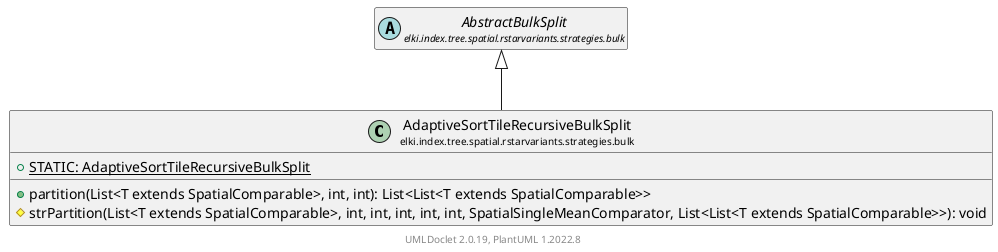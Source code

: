 @startuml
    remove .*\.(Instance|Par|Parameterizer|Factory)$
    set namespaceSeparator none
    hide empty fields
    hide empty methods

    class "<size:14>AdaptiveSortTileRecursiveBulkSplit\n<size:10>elki.index.tree.spatial.rstarvariants.strategies.bulk" as elki.index.tree.spatial.rstarvariants.strategies.bulk.AdaptiveSortTileRecursiveBulkSplit [[AdaptiveSortTileRecursiveBulkSplit.html]] {
        {static} +STATIC: AdaptiveSortTileRecursiveBulkSplit
        +partition(List<T extends SpatialComparable>, int, int): List<List<T extends SpatialComparable>>
        #strPartition(List<T extends SpatialComparable>, int, int, int, int, int, SpatialSingleMeanComparator, List<List<T extends SpatialComparable>>): void
    }

    abstract class "<size:14>AbstractBulkSplit\n<size:10>elki.index.tree.spatial.rstarvariants.strategies.bulk" as elki.index.tree.spatial.rstarvariants.strategies.bulk.AbstractBulkSplit [[AbstractBulkSplit.html]]
    class "<size:14>AdaptiveSortTileRecursiveBulkSplit.Par\n<size:10>elki.index.tree.spatial.rstarvariants.strategies.bulk" as elki.index.tree.spatial.rstarvariants.strategies.bulk.AdaptiveSortTileRecursiveBulkSplit.Par [[AdaptiveSortTileRecursiveBulkSplit.Par.html]]

    elki.index.tree.spatial.rstarvariants.strategies.bulk.AbstractBulkSplit <|-- elki.index.tree.spatial.rstarvariants.strategies.bulk.AdaptiveSortTileRecursiveBulkSplit
    elki.index.tree.spatial.rstarvariants.strategies.bulk.AdaptiveSortTileRecursiveBulkSplit +-- elki.index.tree.spatial.rstarvariants.strategies.bulk.AdaptiveSortTileRecursiveBulkSplit.Par

    center footer UMLDoclet 2.0.19, PlantUML 1.2022.8
@enduml
